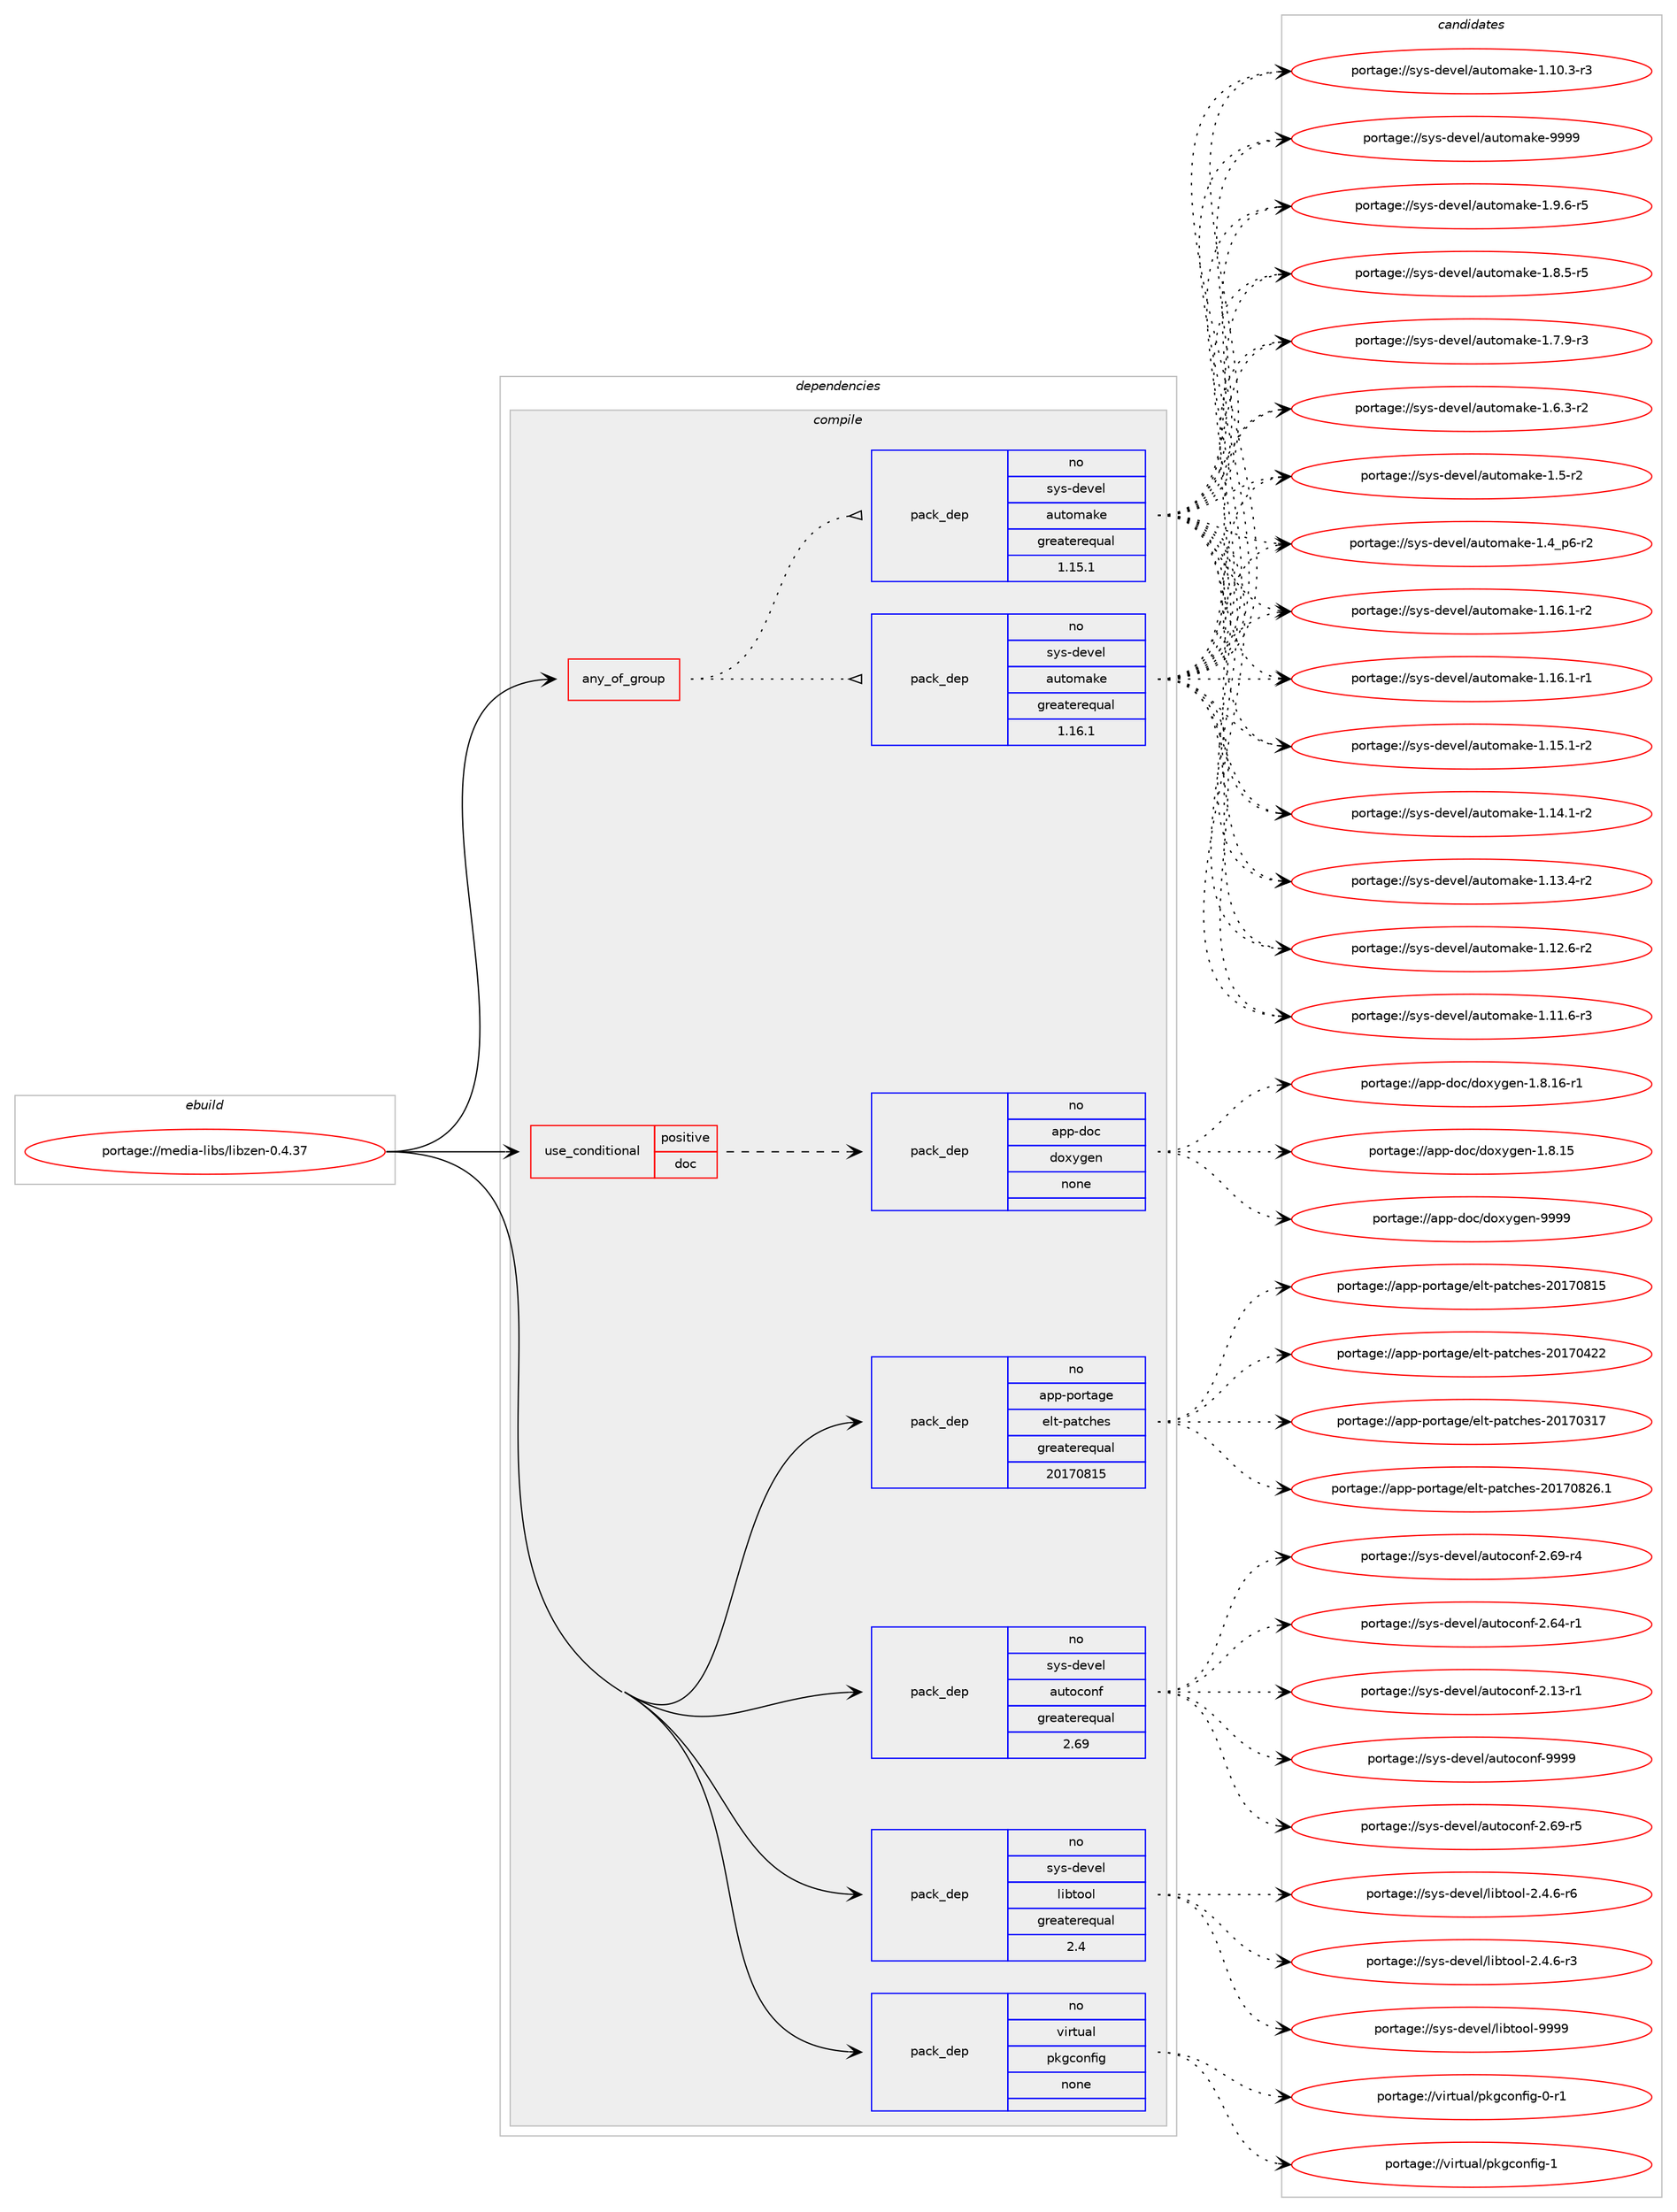digraph prolog {

# *************
# Graph options
# *************

newrank=true;
concentrate=true;
compound=true;
graph [rankdir=LR,fontname=Helvetica,fontsize=10,ranksep=1.5];#, ranksep=2.5, nodesep=0.2];
edge  [arrowhead=vee];
node  [fontname=Helvetica,fontsize=10];

# **********
# The ebuild
# **********

subgraph cluster_leftcol {
color=gray;
rank=same;
label=<<i>ebuild</i>>;
id [label="portage://media-libs/libzen-0.4.37", color=red, width=4, href="../media-libs/libzen-0.4.37.svg"];
}

# ****************
# The dependencies
# ****************

subgraph cluster_midcol {
color=gray;
label=<<i>dependencies</i>>;
subgraph cluster_compile {
fillcolor="#eeeeee";
style=filled;
label=<<i>compile</i>>;
subgraph any3076 {
dependency209373 [label=<<TABLE BORDER="0" CELLBORDER="1" CELLSPACING="0" CELLPADDING="4"><TR><TD CELLPADDING="10">any_of_group</TD></TR></TABLE>>, shape=none, color=red];subgraph pack158419 {
dependency209374 [label=<<TABLE BORDER="0" CELLBORDER="1" CELLSPACING="0" CELLPADDING="4" WIDTH="220"><TR><TD ROWSPAN="6" CELLPADDING="30">pack_dep</TD></TR><TR><TD WIDTH="110">no</TD></TR><TR><TD>sys-devel</TD></TR><TR><TD>automake</TD></TR><TR><TD>greaterequal</TD></TR><TR><TD>1.16.1</TD></TR></TABLE>>, shape=none, color=blue];
}
dependency209373:e -> dependency209374:w [weight=20,style="dotted",arrowhead="oinv"];
subgraph pack158420 {
dependency209375 [label=<<TABLE BORDER="0" CELLBORDER="1" CELLSPACING="0" CELLPADDING="4" WIDTH="220"><TR><TD ROWSPAN="6" CELLPADDING="30">pack_dep</TD></TR><TR><TD WIDTH="110">no</TD></TR><TR><TD>sys-devel</TD></TR><TR><TD>automake</TD></TR><TR><TD>greaterequal</TD></TR><TR><TD>1.15.1</TD></TR></TABLE>>, shape=none, color=blue];
}
dependency209373:e -> dependency209375:w [weight=20,style="dotted",arrowhead="oinv"];
}
id:e -> dependency209373:w [weight=20,style="solid",arrowhead="vee"];
subgraph cond47716 {
dependency209376 [label=<<TABLE BORDER="0" CELLBORDER="1" CELLSPACING="0" CELLPADDING="4"><TR><TD ROWSPAN="3" CELLPADDING="10">use_conditional</TD></TR><TR><TD>positive</TD></TR><TR><TD>doc</TD></TR></TABLE>>, shape=none, color=red];
subgraph pack158421 {
dependency209377 [label=<<TABLE BORDER="0" CELLBORDER="1" CELLSPACING="0" CELLPADDING="4" WIDTH="220"><TR><TD ROWSPAN="6" CELLPADDING="30">pack_dep</TD></TR><TR><TD WIDTH="110">no</TD></TR><TR><TD>app-doc</TD></TR><TR><TD>doxygen</TD></TR><TR><TD>none</TD></TR><TR><TD></TD></TR></TABLE>>, shape=none, color=blue];
}
dependency209376:e -> dependency209377:w [weight=20,style="dashed",arrowhead="vee"];
}
id:e -> dependency209376:w [weight=20,style="solid",arrowhead="vee"];
subgraph pack158422 {
dependency209378 [label=<<TABLE BORDER="0" CELLBORDER="1" CELLSPACING="0" CELLPADDING="4" WIDTH="220"><TR><TD ROWSPAN="6" CELLPADDING="30">pack_dep</TD></TR><TR><TD WIDTH="110">no</TD></TR><TR><TD>app-portage</TD></TR><TR><TD>elt-patches</TD></TR><TR><TD>greaterequal</TD></TR><TR><TD>20170815</TD></TR></TABLE>>, shape=none, color=blue];
}
id:e -> dependency209378:w [weight=20,style="solid",arrowhead="vee"];
subgraph pack158423 {
dependency209379 [label=<<TABLE BORDER="0" CELLBORDER="1" CELLSPACING="0" CELLPADDING="4" WIDTH="220"><TR><TD ROWSPAN="6" CELLPADDING="30">pack_dep</TD></TR><TR><TD WIDTH="110">no</TD></TR><TR><TD>sys-devel</TD></TR><TR><TD>autoconf</TD></TR><TR><TD>greaterequal</TD></TR><TR><TD>2.69</TD></TR></TABLE>>, shape=none, color=blue];
}
id:e -> dependency209379:w [weight=20,style="solid",arrowhead="vee"];
subgraph pack158424 {
dependency209380 [label=<<TABLE BORDER="0" CELLBORDER="1" CELLSPACING="0" CELLPADDING="4" WIDTH="220"><TR><TD ROWSPAN="6" CELLPADDING="30">pack_dep</TD></TR><TR><TD WIDTH="110">no</TD></TR><TR><TD>sys-devel</TD></TR><TR><TD>libtool</TD></TR><TR><TD>greaterequal</TD></TR><TR><TD>2.4</TD></TR></TABLE>>, shape=none, color=blue];
}
id:e -> dependency209380:w [weight=20,style="solid",arrowhead="vee"];
subgraph pack158425 {
dependency209381 [label=<<TABLE BORDER="0" CELLBORDER="1" CELLSPACING="0" CELLPADDING="4" WIDTH="220"><TR><TD ROWSPAN="6" CELLPADDING="30">pack_dep</TD></TR><TR><TD WIDTH="110">no</TD></TR><TR><TD>virtual</TD></TR><TR><TD>pkgconfig</TD></TR><TR><TD>none</TD></TR><TR><TD></TD></TR></TABLE>>, shape=none, color=blue];
}
id:e -> dependency209381:w [weight=20,style="solid",arrowhead="vee"];
}
subgraph cluster_compileandrun {
fillcolor="#eeeeee";
style=filled;
label=<<i>compile and run</i>>;
}
subgraph cluster_run {
fillcolor="#eeeeee";
style=filled;
label=<<i>run</i>>;
}
}

# **************
# The candidates
# **************

subgraph cluster_choices {
rank=same;
color=gray;
label=<<i>candidates</i>>;

subgraph choice158419 {
color=black;
nodesep=1;
choice115121115451001011181011084797117116111109971071014557575757 [label="portage://sys-devel/automake-9999", color=red, width=4,href="../sys-devel/automake-9999.svg"];
choice115121115451001011181011084797117116111109971071014549465746544511453 [label="portage://sys-devel/automake-1.9.6-r5", color=red, width=4,href="../sys-devel/automake-1.9.6-r5.svg"];
choice115121115451001011181011084797117116111109971071014549465646534511453 [label="portage://sys-devel/automake-1.8.5-r5", color=red, width=4,href="../sys-devel/automake-1.8.5-r5.svg"];
choice115121115451001011181011084797117116111109971071014549465546574511451 [label="portage://sys-devel/automake-1.7.9-r3", color=red, width=4,href="../sys-devel/automake-1.7.9-r3.svg"];
choice115121115451001011181011084797117116111109971071014549465446514511450 [label="portage://sys-devel/automake-1.6.3-r2", color=red, width=4,href="../sys-devel/automake-1.6.3-r2.svg"];
choice11512111545100101118101108479711711611110997107101454946534511450 [label="portage://sys-devel/automake-1.5-r2", color=red, width=4,href="../sys-devel/automake-1.5-r2.svg"];
choice115121115451001011181011084797117116111109971071014549465295112544511450 [label="portage://sys-devel/automake-1.4_p6-r2", color=red, width=4,href="../sys-devel/automake-1.4_p6-r2.svg"];
choice11512111545100101118101108479711711611110997107101454946495446494511450 [label="portage://sys-devel/automake-1.16.1-r2", color=red, width=4,href="../sys-devel/automake-1.16.1-r2.svg"];
choice11512111545100101118101108479711711611110997107101454946495446494511449 [label="portage://sys-devel/automake-1.16.1-r1", color=red, width=4,href="../sys-devel/automake-1.16.1-r1.svg"];
choice11512111545100101118101108479711711611110997107101454946495346494511450 [label="portage://sys-devel/automake-1.15.1-r2", color=red, width=4,href="../sys-devel/automake-1.15.1-r2.svg"];
choice11512111545100101118101108479711711611110997107101454946495246494511450 [label="portage://sys-devel/automake-1.14.1-r2", color=red, width=4,href="../sys-devel/automake-1.14.1-r2.svg"];
choice11512111545100101118101108479711711611110997107101454946495146524511450 [label="portage://sys-devel/automake-1.13.4-r2", color=red, width=4,href="../sys-devel/automake-1.13.4-r2.svg"];
choice11512111545100101118101108479711711611110997107101454946495046544511450 [label="portage://sys-devel/automake-1.12.6-r2", color=red, width=4,href="../sys-devel/automake-1.12.6-r2.svg"];
choice11512111545100101118101108479711711611110997107101454946494946544511451 [label="portage://sys-devel/automake-1.11.6-r3", color=red, width=4,href="../sys-devel/automake-1.11.6-r3.svg"];
choice11512111545100101118101108479711711611110997107101454946494846514511451 [label="portage://sys-devel/automake-1.10.3-r3", color=red, width=4,href="../sys-devel/automake-1.10.3-r3.svg"];
dependency209374:e -> choice115121115451001011181011084797117116111109971071014557575757:w [style=dotted,weight="100"];
dependency209374:e -> choice115121115451001011181011084797117116111109971071014549465746544511453:w [style=dotted,weight="100"];
dependency209374:e -> choice115121115451001011181011084797117116111109971071014549465646534511453:w [style=dotted,weight="100"];
dependency209374:e -> choice115121115451001011181011084797117116111109971071014549465546574511451:w [style=dotted,weight="100"];
dependency209374:e -> choice115121115451001011181011084797117116111109971071014549465446514511450:w [style=dotted,weight="100"];
dependency209374:e -> choice11512111545100101118101108479711711611110997107101454946534511450:w [style=dotted,weight="100"];
dependency209374:e -> choice115121115451001011181011084797117116111109971071014549465295112544511450:w [style=dotted,weight="100"];
dependency209374:e -> choice11512111545100101118101108479711711611110997107101454946495446494511450:w [style=dotted,weight="100"];
dependency209374:e -> choice11512111545100101118101108479711711611110997107101454946495446494511449:w [style=dotted,weight="100"];
dependency209374:e -> choice11512111545100101118101108479711711611110997107101454946495346494511450:w [style=dotted,weight="100"];
dependency209374:e -> choice11512111545100101118101108479711711611110997107101454946495246494511450:w [style=dotted,weight="100"];
dependency209374:e -> choice11512111545100101118101108479711711611110997107101454946495146524511450:w [style=dotted,weight="100"];
dependency209374:e -> choice11512111545100101118101108479711711611110997107101454946495046544511450:w [style=dotted,weight="100"];
dependency209374:e -> choice11512111545100101118101108479711711611110997107101454946494946544511451:w [style=dotted,weight="100"];
dependency209374:e -> choice11512111545100101118101108479711711611110997107101454946494846514511451:w [style=dotted,weight="100"];
}
subgraph choice158420 {
color=black;
nodesep=1;
choice115121115451001011181011084797117116111109971071014557575757 [label="portage://sys-devel/automake-9999", color=red, width=4,href="../sys-devel/automake-9999.svg"];
choice115121115451001011181011084797117116111109971071014549465746544511453 [label="portage://sys-devel/automake-1.9.6-r5", color=red, width=4,href="../sys-devel/automake-1.9.6-r5.svg"];
choice115121115451001011181011084797117116111109971071014549465646534511453 [label="portage://sys-devel/automake-1.8.5-r5", color=red, width=4,href="../sys-devel/automake-1.8.5-r5.svg"];
choice115121115451001011181011084797117116111109971071014549465546574511451 [label="portage://sys-devel/automake-1.7.9-r3", color=red, width=4,href="../sys-devel/automake-1.7.9-r3.svg"];
choice115121115451001011181011084797117116111109971071014549465446514511450 [label="portage://sys-devel/automake-1.6.3-r2", color=red, width=4,href="../sys-devel/automake-1.6.3-r2.svg"];
choice11512111545100101118101108479711711611110997107101454946534511450 [label="portage://sys-devel/automake-1.5-r2", color=red, width=4,href="../sys-devel/automake-1.5-r2.svg"];
choice115121115451001011181011084797117116111109971071014549465295112544511450 [label="portage://sys-devel/automake-1.4_p6-r2", color=red, width=4,href="../sys-devel/automake-1.4_p6-r2.svg"];
choice11512111545100101118101108479711711611110997107101454946495446494511450 [label="portage://sys-devel/automake-1.16.1-r2", color=red, width=4,href="../sys-devel/automake-1.16.1-r2.svg"];
choice11512111545100101118101108479711711611110997107101454946495446494511449 [label="portage://sys-devel/automake-1.16.1-r1", color=red, width=4,href="../sys-devel/automake-1.16.1-r1.svg"];
choice11512111545100101118101108479711711611110997107101454946495346494511450 [label="portage://sys-devel/automake-1.15.1-r2", color=red, width=4,href="../sys-devel/automake-1.15.1-r2.svg"];
choice11512111545100101118101108479711711611110997107101454946495246494511450 [label="portage://sys-devel/automake-1.14.1-r2", color=red, width=4,href="../sys-devel/automake-1.14.1-r2.svg"];
choice11512111545100101118101108479711711611110997107101454946495146524511450 [label="portage://sys-devel/automake-1.13.4-r2", color=red, width=4,href="../sys-devel/automake-1.13.4-r2.svg"];
choice11512111545100101118101108479711711611110997107101454946495046544511450 [label="portage://sys-devel/automake-1.12.6-r2", color=red, width=4,href="../sys-devel/automake-1.12.6-r2.svg"];
choice11512111545100101118101108479711711611110997107101454946494946544511451 [label="portage://sys-devel/automake-1.11.6-r3", color=red, width=4,href="../sys-devel/automake-1.11.6-r3.svg"];
choice11512111545100101118101108479711711611110997107101454946494846514511451 [label="portage://sys-devel/automake-1.10.3-r3", color=red, width=4,href="../sys-devel/automake-1.10.3-r3.svg"];
dependency209375:e -> choice115121115451001011181011084797117116111109971071014557575757:w [style=dotted,weight="100"];
dependency209375:e -> choice115121115451001011181011084797117116111109971071014549465746544511453:w [style=dotted,weight="100"];
dependency209375:e -> choice115121115451001011181011084797117116111109971071014549465646534511453:w [style=dotted,weight="100"];
dependency209375:e -> choice115121115451001011181011084797117116111109971071014549465546574511451:w [style=dotted,weight="100"];
dependency209375:e -> choice115121115451001011181011084797117116111109971071014549465446514511450:w [style=dotted,weight="100"];
dependency209375:e -> choice11512111545100101118101108479711711611110997107101454946534511450:w [style=dotted,weight="100"];
dependency209375:e -> choice115121115451001011181011084797117116111109971071014549465295112544511450:w [style=dotted,weight="100"];
dependency209375:e -> choice11512111545100101118101108479711711611110997107101454946495446494511450:w [style=dotted,weight="100"];
dependency209375:e -> choice11512111545100101118101108479711711611110997107101454946495446494511449:w [style=dotted,weight="100"];
dependency209375:e -> choice11512111545100101118101108479711711611110997107101454946495346494511450:w [style=dotted,weight="100"];
dependency209375:e -> choice11512111545100101118101108479711711611110997107101454946495246494511450:w [style=dotted,weight="100"];
dependency209375:e -> choice11512111545100101118101108479711711611110997107101454946495146524511450:w [style=dotted,weight="100"];
dependency209375:e -> choice11512111545100101118101108479711711611110997107101454946495046544511450:w [style=dotted,weight="100"];
dependency209375:e -> choice11512111545100101118101108479711711611110997107101454946494946544511451:w [style=dotted,weight="100"];
dependency209375:e -> choice11512111545100101118101108479711711611110997107101454946494846514511451:w [style=dotted,weight="100"];
}
subgraph choice158421 {
color=black;
nodesep=1;
choice971121124510011199471001111201211031011104557575757 [label="portage://app-doc/doxygen-9999", color=red, width=4,href="../app-doc/doxygen-9999.svg"];
choice97112112451001119947100111120121103101110454946564649544511449 [label="portage://app-doc/doxygen-1.8.16-r1", color=red, width=4,href="../app-doc/doxygen-1.8.16-r1.svg"];
choice9711211245100111994710011112012110310111045494656464953 [label="portage://app-doc/doxygen-1.8.15", color=red, width=4,href="../app-doc/doxygen-1.8.15.svg"];
dependency209377:e -> choice971121124510011199471001111201211031011104557575757:w [style=dotted,weight="100"];
dependency209377:e -> choice97112112451001119947100111120121103101110454946564649544511449:w [style=dotted,weight="100"];
dependency209377:e -> choice9711211245100111994710011112012110310111045494656464953:w [style=dotted,weight="100"];
}
subgraph choice158422 {
color=black;
nodesep=1;
choice971121124511211111411697103101471011081164511297116991041011154550484955485650544649 [label="portage://app-portage/elt-patches-20170826.1", color=red, width=4,href="../app-portage/elt-patches-20170826.1.svg"];
choice97112112451121111141169710310147101108116451129711699104101115455048495548564953 [label="portage://app-portage/elt-patches-20170815", color=red, width=4,href="../app-portage/elt-patches-20170815.svg"];
choice97112112451121111141169710310147101108116451129711699104101115455048495548525050 [label="portage://app-portage/elt-patches-20170422", color=red, width=4,href="../app-portage/elt-patches-20170422.svg"];
choice97112112451121111141169710310147101108116451129711699104101115455048495548514955 [label="portage://app-portage/elt-patches-20170317", color=red, width=4,href="../app-portage/elt-patches-20170317.svg"];
dependency209378:e -> choice971121124511211111411697103101471011081164511297116991041011154550484955485650544649:w [style=dotted,weight="100"];
dependency209378:e -> choice97112112451121111141169710310147101108116451129711699104101115455048495548564953:w [style=dotted,weight="100"];
dependency209378:e -> choice97112112451121111141169710310147101108116451129711699104101115455048495548525050:w [style=dotted,weight="100"];
dependency209378:e -> choice97112112451121111141169710310147101108116451129711699104101115455048495548514955:w [style=dotted,weight="100"];
}
subgraph choice158423 {
color=black;
nodesep=1;
choice115121115451001011181011084797117116111991111101024557575757 [label="portage://sys-devel/autoconf-9999", color=red, width=4,href="../sys-devel/autoconf-9999.svg"];
choice1151211154510010111810110847971171161119911111010245504654574511453 [label="portage://sys-devel/autoconf-2.69-r5", color=red, width=4,href="../sys-devel/autoconf-2.69-r5.svg"];
choice1151211154510010111810110847971171161119911111010245504654574511452 [label="portage://sys-devel/autoconf-2.69-r4", color=red, width=4,href="../sys-devel/autoconf-2.69-r4.svg"];
choice1151211154510010111810110847971171161119911111010245504654524511449 [label="portage://sys-devel/autoconf-2.64-r1", color=red, width=4,href="../sys-devel/autoconf-2.64-r1.svg"];
choice1151211154510010111810110847971171161119911111010245504649514511449 [label="portage://sys-devel/autoconf-2.13-r1", color=red, width=4,href="../sys-devel/autoconf-2.13-r1.svg"];
dependency209379:e -> choice115121115451001011181011084797117116111991111101024557575757:w [style=dotted,weight="100"];
dependency209379:e -> choice1151211154510010111810110847971171161119911111010245504654574511453:w [style=dotted,weight="100"];
dependency209379:e -> choice1151211154510010111810110847971171161119911111010245504654574511452:w [style=dotted,weight="100"];
dependency209379:e -> choice1151211154510010111810110847971171161119911111010245504654524511449:w [style=dotted,weight="100"];
dependency209379:e -> choice1151211154510010111810110847971171161119911111010245504649514511449:w [style=dotted,weight="100"];
}
subgraph choice158424 {
color=black;
nodesep=1;
choice1151211154510010111810110847108105981161111111084557575757 [label="portage://sys-devel/libtool-9999", color=red, width=4,href="../sys-devel/libtool-9999.svg"];
choice1151211154510010111810110847108105981161111111084550465246544511454 [label="portage://sys-devel/libtool-2.4.6-r6", color=red, width=4,href="../sys-devel/libtool-2.4.6-r6.svg"];
choice1151211154510010111810110847108105981161111111084550465246544511451 [label="portage://sys-devel/libtool-2.4.6-r3", color=red, width=4,href="../sys-devel/libtool-2.4.6-r3.svg"];
dependency209380:e -> choice1151211154510010111810110847108105981161111111084557575757:w [style=dotted,weight="100"];
dependency209380:e -> choice1151211154510010111810110847108105981161111111084550465246544511454:w [style=dotted,weight="100"];
dependency209380:e -> choice1151211154510010111810110847108105981161111111084550465246544511451:w [style=dotted,weight="100"];
}
subgraph choice158425 {
color=black;
nodesep=1;
choice1181051141161179710847112107103991111101021051034549 [label="portage://virtual/pkgconfig-1", color=red, width=4,href="../virtual/pkgconfig-1.svg"];
choice11810511411611797108471121071039911111010210510345484511449 [label="portage://virtual/pkgconfig-0-r1", color=red, width=4,href="../virtual/pkgconfig-0-r1.svg"];
dependency209381:e -> choice1181051141161179710847112107103991111101021051034549:w [style=dotted,weight="100"];
dependency209381:e -> choice11810511411611797108471121071039911111010210510345484511449:w [style=dotted,weight="100"];
}
}

}
